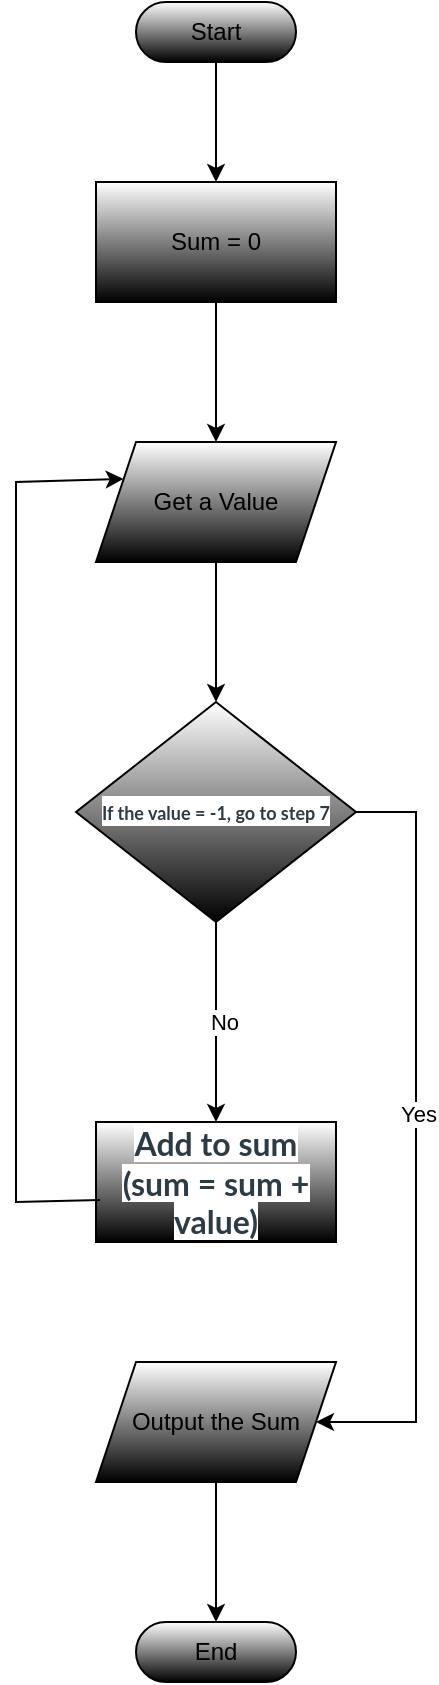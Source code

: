 <mxfile version="24.7.7">
  <diagram name="Page-1" id="LFsmyZ2Jg9kBPD_n7sH9">
    <mxGraphModel dx="1426" dy="791" grid="1" gridSize="10" guides="1" tooltips="1" connect="1" arrows="1" fold="1" page="1" pageScale="1" pageWidth="850" pageHeight="1100" math="0" shadow="0">
      <root>
        <mxCell id="0" />
        <mxCell id="1" parent="0" />
        <mxCell id="SjqMbvBCIo_krtH20aUO-1" value="Start" style="html=1;dashed=0;whiteSpace=wrap;shape=mxgraph.dfd.start;gradientColor=default;" vertex="1" parent="1">
          <mxGeometry x="380" y="80" width="80" height="30" as="geometry" />
        </mxCell>
        <mxCell id="SjqMbvBCIo_krtH20aUO-2" value="End" style="html=1;dashed=0;whiteSpace=wrap;shape=mxgraph.dfd.start;gradientColor=default;" vertex="1" parent="1">
          <mxGeometry x="380" y="890" width="80" height="30" as="geometry" />
        </mxCell>
        <mxCell id="SjqMbvBCIo_krtH20aUO-3" value="Sum = 0" style="rounded=0;whiteSpace=wrap;html=1;gradientColor=default;" vertex="1" parent="1">
          <mxGeometry x="360" y="170" width="120" height="60" as="geometry" />
        </mxCell>
        <mxCell id="SjqMbvBCIo_krtH20aUO-4" value="Get a Value" style="shape=parallelogram;perimeter=parallelogramPerimeter;whiteSpace=wrap;html=1;fixedSize=1;gradientColor=default;" vertex="1" parent="1">
          <mxGeometry x="360" y="300" width="120" height="60" as="geometry" />
        </mxCell>
        <mxCell id="SjqMbvBCIo_krtH20aUO-5" value="&lt;p style=&quot;line-height: 120%;&quot;&gt;&lt;span style=&quot;color: rgb(45, 59, 69); font-family: &amp;quot;Lato Extended&amp;quot;, Lato, &amp;quot;Helvetica Neue&amp;quot;, Helvetica, Arial, sans-serif; background-color: rgb(255, 255, 255);&quot;&gt;&lt;font size=&quot;1&quot; style=&quot;&quot;&gt;&lt;b style=&quot;font-size: 9px;&quot;&gt;If the value = -1, go to step 7&lt;/b&gt;&lt;/font&gt;&lt;/span&gt;&lt;/p&gt;" style="rhombus;whiteSpace=wrap;html=1;gradientColor=default;align=center;" vertex="1" parent="1">
          <mxGeometry x="350" y="430" width="140" height="110" as="geometry" />
        </mxCell>
        <mxCell id="SjqMbvBCIo_krtH20aUO-6" value="" style="endArrow=classic;html=1;rounded=0;exitX=0.5;exitY=0.5;exitDx=0;exitDy=15;exitPerimeter=0;" edge="1" parent="1" source="SjqMbvBCIo_krtH20aUO-1" target="SjqMbvBCIo_krtH20aUO-3">
          <mxGeometry width="50" height="50" relative="1" as="geometry">
            <mxPoint x="400" y="320" as="sourcePoint" />
            <mxPoint x="450" y="270" as="targetPoint" />
          </mxGeometry>
        </mxCell>
        <mxCell id="SjqMbvBCIo_krtH20aUO-8" value="" style="endArrow=classic;html=1;rounded=0;exitX=0.5;exitY=1;exitDx=0;exitDy=0;" edge="1" parent="1" source="SjqMbvBCIo_krtH20aUO-3">
          <mxGeometry width="50" height="50" relative="1" as="geometry">
            <mxPoint x="430" y="120" as="sourcePoint" />
            <mxPoint x="420" y="300" as="targetPoint" />
            <Array as="points">
              <mxPoint x="420" y="300" />
            </Array>
          </mxGeometry>
        </mxCell>
        <mxCell id="SjqMbvBCIo_krtH20aUO-9" value="" style="endArrow=classic;html=1;rounded=0;exitX=0.5;exitY=1;exitDx=0;exitDy=0;entryX=0.5;entryY=0;entryDx=0;entryDy=0;" edge="1" parent="1" source="SjqMbvBCIo_krtH20aUO-4" target="SjqMbvBCIo_krtH20aUO-5">
          <mxGeometry width="50" height="50" relative="1" as="geometry">
            <mxPoint x="400" y="320" as="sourcePoint" />
            <mxPoint x="450" y="270" as="targetPoint" />
          </mxGeometry>
        </mxCell>
        <mxCell id="SjqMbvBCIo_krtH20aUO-10" value="&lt;span style=&quot;color: rgb(45, 59, 69); font-family: &amp;quot;Lato Extended&amp;quot;, Lato, &amp;quot;Helvetica Neue&amp;quot;, Helvetica, Arial, sans-serif; font-size: 16px; text-align: start; background-color: rgb(255, 255, 255);&quot;&gt;&lt;b style=&quot;&quot;&gt;Add to sum (sum = sum + value)&lt;/b&gt;&lt;/span&gt;" style="rounded=0;whiteSpace=wrap;html=1;gradientColor=default;" vertex="1" parent="1">
          <mxGeometry x="360" y="640" width="120" height="60" as="geometry" />
        </mxCell>
        <mxCell id="SjqMbvBCIo_krtH20aUO-11" value="Output the Sum" style="shape=parallelogram;perimeter=parallelogramPerimeter;whiteSpace=wrap;html=1;fixedSize=1;gradientColor=default;" vertex="1" parent="1">
          <mxGeometry x="360" y="760" width="120" height="60" as="geometry" />
        </mxCell>
        <mxCell id="SjqMbvBCIo_krtH20aUO-12" value="" style="endArrow=classic;html=1;rounded=0;exitX=0.5;exitY=1;exitDx=0;exitDy=0;" edge="1" parent="1" source="SjqMbvBCIo_krtH20aUO-11" target="SjqMbvBCIo_krtH20aUO-2">
          <mxGeometry width="50" height="50" relative="1" as="geometry">
            <mxPoint x="400" y="620" as="sourcePoint" />
            <mxPoint x="450" y="570" as="targetPoint" />
          </mxGeometry>
        </mxCell>
        <mxCell id="SjqMbvBCIo_krtH20aUO-13" value="" style="endArrow=classic;html=1;rounded=0;exitX=0.5;exitY=1;exitDx=0;exitDy=0;entryX=0.5;entryY=0;entryDx=0;entryDy=0;" edge="1" parent="1" source="SjqMbvBCIo_krtH20aUO-5" target="SjqMbvBCIo_krtH20aUO-10">
          <mxGeometry width="50" height="50" relative="1" as="geometry">
            <mxPoint x="400" y="620" as="sourcePoint" />
            <mxPoint x="450" y="570" as="targetPoint" />
          </mxGeometry>
        </mxCell>
        <mxCell id="SjqMbvBCIo_krtH20aUO-17" value="No" style="edgeLabel;html=1;align=center;verticalAlign=middle;resizable=0;points=[];" vertex="1" connectable="0" parent="SjqMbvBCIo_krtH20aUO-13">
          <mxGeometry y="4" relative="1" as="geometry">
            <mxPoint as="offset" />
          </mxGeometry>
        </mxCell>
        <mxCell id="SjqMbvBCIo_krtH20aUO-14" value="" style="endArrow=classic;html=1;rounded=0;exitX=1;exitY=0.5;exitDx=0;exitDy=0;" edge="1" parent="1" source="SjqMbvBCIo_krtH20aUO-5">
          <mxGeometry width="50" height="50" relative="1" as="geometry">
            <mxPoint x="400" y="620" as="sourcePoint" />
            <mxPoint x="470" y="790" as="targetPoint" />
            <Array as="points">
              <mxPoint x="520" y="485" />
              <mxPoint x="520" y="790" />
            </Array>
          </mxGeometry>
        </mxCell>
        <mxCell id="SjqMbvBCIo_krtH20aUO-15" value="Yes" style="edgeLabel;html=1;align=center;verticalAlign=middle;resizable=0;points=[];" vertex="1" connectable="0" parent="SjqMbvBCIo_krtH20aUO-14">
          <mxGeometry x="-0.059" y="1" relative="1" as="geometry">
            <mxPoint as="offset" />
          </mxGeometry>
        </mxCell>
        <mxCell id="SjqMbvBCIo_krtH20aUO-18" value="" style="endArrow=classic;html=1;rounded=0;exitX=0.017;exitY=0.65;exitDx=0;exitDy=0;entryX=0;entryY=0.25;entryDx=0;entryDy=0;exitPerimeter=0;" edge="1" parent="1" source="SjqMbvBCIo_krtH20aUO-10" target="SjqMbvBCIo_krtH20aUO-4">
          <mxGeometry width="50" height="50" relative="1" as="geometry">
            <mxPoint x="400" y="620" as="sourcePoint" />
            <mxPoint x="450" y="570" as="targetPoint" />
            <Array as="points">
              <mxPoint x="320" y="680" />
              <mxPoint x="320" y="320" />
            </Array>
          </mxGeometry>
        </mxCell>
      </root>
    </mxGraphModel>
  </diagram>
</mxfile>
